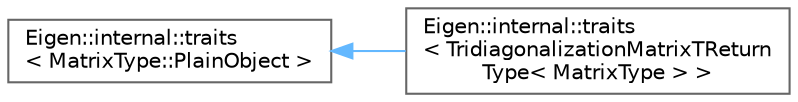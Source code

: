 digraph "类继承关系图"
{
 // LATEX_PDF_SIZE
  bgcolor="transparent";
  edge [fontname=Helvetica,fontsize=10,labelfontname=Helvetica,labelfontsize=10];
  node [fontname=Helvetica,fontsize=10,shape=box,height=0.2,width=0.4];
  rankdir="LR";
  Node0 [id="Node000000",label="Eigen::internal::traits\l\< MatrixType::PlainObject \>",height=0.2,width=0.4,color="grey40", fillcolor="white", style="filled",URL="$struct_eigen_1_1internal_1_1traits.html",tooltip=" "];
  Node0 -> Node1 [id="edge4411_Node000000_Node000001",dir="back",color="steelblue1",style="solid",tooltip=" "];
  Node1 [id="Node000001",label="Eigen::internal::traits\l\< TridiagonalizationMatrixTReturn\lType\< MatrixType \> \>",height=0.2,width=0.4,color="grey40", fillcolor="white", style="filled",URL="$struct_eigen_1_1internal_1_1traits_3_01_tridiagonalization_matrix_t_return_type_3_01_matrix_type_01_4_01_4.html",tooltip=" "];
}
